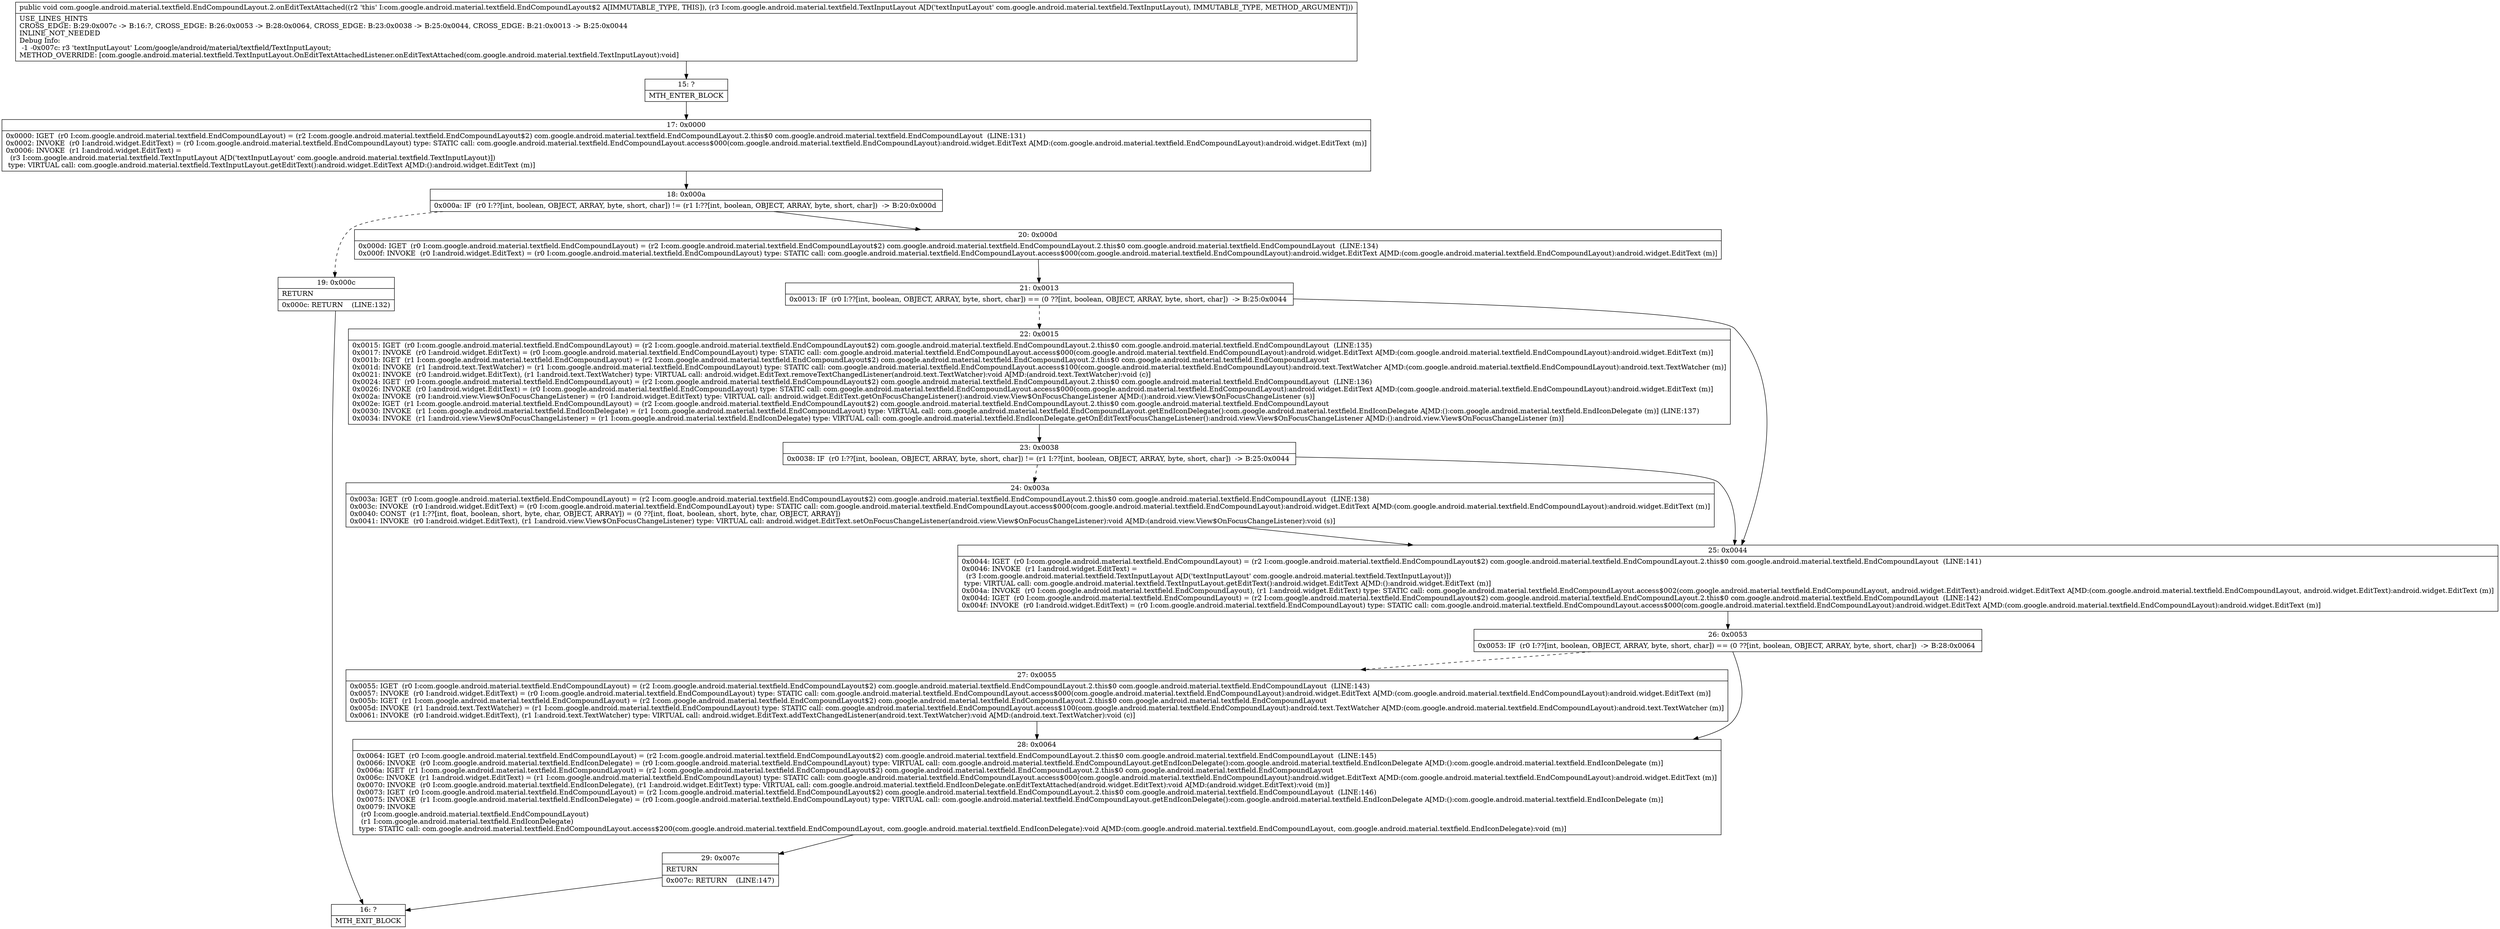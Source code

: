 digraph "CFG forcom.google.android.material.textfield.EndCompoundLayout.2.onEditTextAttached(Lcom\/google\/android\/material\/textfield\/TextInputLayout;)V" {
Node_15 [shape=record,label="{15\:\ ?|MTH_ENTER_BLOCK\l}"];
Node_17 [shape=record,label="{17\:\ 0x0000|0x0000: IGET  (r0 I:com.google.android.material.textfield.EndCompoundLayout) = (r2 I:com.google.android.material.textfield.EndCompoundLayout$2) com.google.android.material.textfield.EndCompoundLayout.2.this$0 com.google.android.material.textfield.EndCompoundLayout  (LINE:131)\l0x0002: INVOKE  (r0 I:android.widget.EditText) = (r0 I:com.google.android.material.textfield.EndCompoundLayout) type: STATIC call: com.google.android.material.textfield.EndCompoundLayout.access$000(com.google.android.material.textfield.EndCompoundLayout):android.widget.EditText A[MD:(com.google.android.material.textfield.EndCompoundLayout):android.widget.EditText (m)]\l0x0006: INVOKE  (r1 I:android.widget.EditText) = \l  (r3 I:com.google.android.material.textfield.TextInputLayout A[D('textInputLayout' com.google.android.material.textfield.TextInputLayout)])\l type: VIRTUAL call: com.google.android.material.textfield.TextInputLayout.getEditText():android.widget.EditText A[MD:():android.widget.EditText (m)]\l}"];
Node_18 [shape=record,label="{18\:\ 0x000a|0x000a: IF  (r0 I:??[int, boolean, OBJECT, ARRAY, byte, short, char]) != (r1 I:??[int, boolean, OBJECT, ARRAY, byte, short, char])  \-\> B:20:0x000d \l}"];
Node_19 [shape=record,label="{19\:\ 0x000c|RETURN\l|0x000c: RETURN    (LINE:132)\l}"];
Node_16 [shape=record,label="{16\:\ ?|MTH_EXIT_BLOCK\l}"];
Node_20 [shape=record,label="{20\:\ 0x000d|0x000d: IGET  (r0 I:com.google.android.material.textfield.EndCompoundLayout) = (r2 I:com.google.android.material.textfield.EndCompoundLayout$2) com.google.android.material.textfield.EndCompoundLayout.2.this$0 com.google.android.material.textfield.EndCompoundLayout  (LINE:134)\l0x000f: INVOKE  (r0 I:android.widget.EditText) = (r0 I:com.google.android.material.textfield.EndCompoundLayout) type: STATIC call: com.google.android.material.textfield.EndCompoundLayout.access$000(com.google.android.material.textfield.EndCompoundLayout):android.widget.EditText A[MD:(com.google.android.material.textfield.EndCompoundLayout):android.widget.EditText (m)]\l}"];
Node_21 [shape=record,label="{21\:\ 0x0013|0x0013: IF  (r0 I:??[int, boolean, OBJECT, ARRAY, byte, short, char]) == (0 ??[int, boolean, OBJECT, ARRAY, byte, short, char])  \-\> B:25:0x0044 \l}"];
Node_22 [shape=record,label="{22\:\ 0x0015|0x0015: IGET  (r0 I:com.google.android.material.textfield.EndCompoundLayout) = (r2 I:com.google.android.material.textfield.EndCompoundLayout$2) com.google.android.material.textfield.EndCompoundLayout.2.this$0 com.google.android.material.textfield.EndCompoundLayout  (LINE:135)\l0x0017: INVOKE  (r0 I:android.widget.EditText) = (r0 I:com.google.android.material.textfield.EndCompoundLayout) type: STATIC call: com.google.android.material.textfield.EndCompoundLayout.access$000(com.google.android.material.textfield.EndCompoundLayout):android.widget.EditText A[MD:(com.google.android.material.textfield.EndCompoundLayout):android.widget.EditText (m)]\l0x001b: IGET  (r1 I:com.google.android.material.textfield.EndCompoundLayout) = (r2 I:com.google.android.material.textfield.EndCompoundLayout$2) com.google.android.material.textfield.EndCompoundLayout.2.this$0 com.google.android.material.textfield.EndCompoundLayout \l0x001d: INVOKE  (r1 I:android.text.TextWatcher) = (r1 I:com.google.android.material.textfield.EndCompoundLayout) type: STATIC call: com.google.android.material.textfield.EndCompoundLayout.access$100(com.google.android.material.textfield.EndCompoundLayout):android.text.TextWatcher A[MD:(com.google.android.material.textfield.EndCompoundLayout):android.text.TextWatcher (m)]\l0x0021: INVOKE  (r0 I:android.widget.EditText), (r1 I:android.text.TextWatcher) type: VIRTUAL call: android.widget.EditText.removeTextChangedListener(android.text.TextWatcher):void A[MD:(android.text.TextWatcher):void (c)]\l0x0024: IGET  (r0 I:com.google.android.material.textfield.EndCompoundLayout) = (r2 I:com.google.android.material.textfield.EndCompoundLayout$2) com.google.android.material.textfield.EndCompoundLayout.2.this$0 com.google.android.material.textfield.EndCompoundLayout  (LINE:136)\l0x0026: INVOKE  (r0 I:android.widget.EditText) = (r0 I:com.google.android.material.textfield.EndCompoundLayout) type: STATIC call: com.google.android.material.textfield.EndCompoundLayout.access$000(com.google.android.material.textfield.EndCompoundLayout):android.widget.EditText A[MD:(com.google.android.material.textfield.EndCompoundLayout):android.widget.EditText (m)]\l0x002a: INVOKE  (r0 I:android.view.View$OnFocusChangeListener) = (r0 I:android.widget.EditText) type: VIRTUAL call: android.widget.EditText.getOnFocusChangeListener():android.view.View$OnFocusChangeListener A[MD:():android.view.View$OnFocusChangeListener (s)]\l0x002e: IGET  (r1 I:com.google.android.material.textfield.EndCompoundLayout) = (r2 I:com.google.android.material.textfield.EndCompoundLayout$2) com.google.android.material.textfield.EndCompoundLayout.2.this$0 com.google.android.material.textfield.EndCompoundLayout \l0x0030: INVOKE  (r1 I:com.google.android.material.textfield.EndIconDelegate) = (r1 I:com.google.android.material.textfield.EndCompoundLayout) type: VIRTUAL call: com.google.android.material.textfield.EndCompoundLayout.getEndIconDelegate():com.google.android.material.textfield.EndIconDelegate A[MD:():com.google.android.material.textfield.EndIconDelegate (m)] (LINE:137)\l0x0034: INVOKE  (r1 I:android.view.View$OnFocusChangeListener) = (r1 I:com.google.android.material.textfield.EndIconDelegate) type: VIRTUAL call: com.google.android.material.textfield.EndIconDelegate.getOnEditTextFocusChangeListener():android.view.View$OnFocusChangeListener A[MD:():android.view.View$OnFocusChangeListener (m)]\l}"];
Node_23 [shape=record,label="{23\:\ 0x0038|0x0038: IF  (r0 I:??[int, boolean, OBJECT, ARRAY, byte, short, char]) != (r1 I:??[int, boolean, OBJECT, ARRAY, byte, short, char])  \-\> B:25:0x0044 \l}"];
Node_24 [shape=record,label="{24\:\ 0x003a|0x003a: IGET  (r0 I:com.google.android.material.textfield.EndCompoundLayout) = (r2 I:com.google.android.material.textfield.EndCompoundLayout$2) com.google.android.material.textfield.EndCompoundLayout.2.this$0 com.google.android.material.textfield.EndCompoundLayout  (LINE:138)\l0x003c: INVOKE  (r0 I:android.widget.EditText) = (r0 I:com.google.android.material.textfield.EndCompoundLayout) type: STATIC call: com.google.android.material.textfield.EndCompoundLayout.access$000(com.google.android.material.textfield.EndCompoundLayout):android.widget.EditText A[MD:(com.google.android.material.textfield.EndCompoundLayout):android.widget.EditText (m)]\l0x0040: CONST  (r1 I:??[int, float, boolean, short, byte, char, OBJECT, ARRAY]) = (0 ??[int, float, boolean, short, byte, char, OBJECT, ARRAY]) \l0x0041: INVOKE  (r0 I:android.widget.EditText), (r1 I:android.view.View$OnFocusChangeListener) type: VIRTUAL call: android.widget.EditText.setOnFocusChangeListener(android.view.View$OnFocusChangeListener):void A[MD:(android.view.View$OnFocusChangeListener):void (s)]\l}"];
Node_25 [shape=record,label="{25\:\ 0x0044|0x0044: IGET  (r0 I:com.google.android.material.textfield.EndCompoundLayout) = (r2 I:com.google.android.material.textfield.EndCompoundLayout$2) com.google.android.material.textfield.EndCompoundLayout.2.this$0 com.google.android.material.textfield.EndCompoundLayout  (LINE:141)\l0x0046: INVOKE  (r1 I:android.widget.EditText) = \l  (r3 I:com.google.android.material.textfield.TextInputLayout A[D('textInputLayout' com.google.android.material.textfield.TextInputLayout)])\l type: VIRTUAL call: com.google.android.material.textfield.TextInputLayout.getEditText():android.widget.EditText A[MD:():android.widget.EditText (m)]\l0x004a: INVOKE  (r0 I:com.google.android.material.textfield.EndCompoundLayout), (r1 I:android.widget.EditText) type: STATIC call: com.google.android.material.textfield.EndCompoundLayout.access$002(com.google.android.material.textfield.EndCompoundLayout, android.widget.EditText):android.widget.EditText A[MD:(com.google.android.material.textfield.EndCompoundLayout, android.widget.EditText):android.widget.EditText (m)]\l0x004d: IGET  (r0 I:com.google.android.material.textfield.EndCompoundLayout) = (r2 I:com.google.android.material.textfield.EndCompoundLayout$2) com.google.android.material.textfield.EndCompoundLayout.2.this$0 com.google.android.material.textfield.EndCompoundLayout  (LINE:142)\l0x004f: INVOKE  (r0 I:android.widget.EditText) = (r0 I:com.google.android.material.textfield.EndCompoundLayout) type: STATIC call: com.google.android.material.textfield.EndCompoundLayout.access$000(com.google.android.material.textfield.EndCompoundLayout):android.widget.EditText A[MD:(com.google.android.material.textfield.EndCompoundLayout):android.widget.EditText (m)]\l}"];
Node_26 [shape=record,label="{26\:\ 0x0053|0x0053: IF  (r0 I:??[int, boolean, OBJECT, ARRAY, byte, short, char]) == (0 ??[int, boolean, OBJECT, ARRAY, byte, short, char])  \-\> B:28:0x0064 \l}"];
Node_27 [shape=record,label="{27\:\ 0x0055|0x0055: IGET  (r0 I:com.google.android.material.textfield.EndCompoundLayout) = (r2 I:com.google.android.material.textfield.EndCompoundLayout$2) com.google.android.material.textfield.EndCompoundLayout.2.this$0 com.google.android.material.textfield.EndCompoundLayout  (LINE:143)\l0x0057: INVOKE  (r0 I:android.widget.EditText) = (r0 I:com.google.android.material.textfield.EndCompoundLayout) type: STATIC call: com.google.android.material.textfield.EndCompoundLayout.access$000(com.google.android.material.textfield.EndCompoundLayout):android.widget.EditText A[MD:(com.google.android.material.textfield.EndCompoundLayout):android.widget.EditText (m)]\l0x005b: IGET  (r1 I:com.google.android.material.textfield.EndCompoundLayout) = (r2 I:com.google.android.material.textfield.EndCompoundLayout$2) com.google.android.material.textfield.EndCompoundLayout.2.this$0 com.google.android.material.textfield.EndCompoundLayout \l0x005d: INVOKE  (r1 I:android.text.TextWatcher) = (r1 I:com.google.android.material.textfield.EndCompoundLayout) type: STATIC call: com.google.android.material.textfield.EndCompoundLayout.access$100(com.google.android.material.textfield.EndCompoundLayout):android.text.TextWatcher A[MD:(com.google.android.material.textfield.EndCompoundLayout):android.text.TextWatcher (m)]\l0x0061: INVOKE  (r0 I:android.widget.EditText), (r1 I:android.text.TextWatcher) type: VIRTUAL call: android.widget.EditText.addTextChangedListener(android.text.TextWatcher):void A[MD:(android.text.TextWatcher):void (c)]\l}"];
Node_28 [shape=record,label="{28\:\ 0x0064|0x0064: IGET  (r0 I:com.google.android.material.textfield.EndCompoundLayout) = (r2 I:com.google.android.material.textfield.EndCompoundLayout$2) com.google.android.material.textfield.EndCompoundLayout.2.this$0 com.google.android.material.textfield.EndCompoundLayout  (LINE:145)\l0x0066: INVOKE  (r0 I:com.google.android.material.textfield.EndIconDelegate) = (r0 I:com.google.android.material.textfield.EndCompoundLayout) type: VIRTUAL call: com.google.android.material.textfield.EndCompoundLayout.getEndIconDelegate():com.google.android.material.textfield.EndIconDelegate A[MD:():com.google.android.material.textfield.EndIconDelegate (m)]\l0x006a: IGET  (r1 I:com.google.android.material.textfield.EndCompoundLayout) = (r2 I:com.google.android.material.textfield.EndCompoundLayout$2) com.google.android.material.textfield.EndCompoundLayout.2.this$0 com.google.android.material.textfield.EndCompoundLayout \l0x006c: INVOKE  (r1 I:android.widget.EditText) = (r1 I:com.google.android.material.textfield.EndCompoundLayout) type: STATIC call: com.google.android.material.textfield.EndCompoundLayout.access$000(com.google.android.material.textfield.EndCompoundLayout):android.widget.EditText A[MD:(com.google.android.material.textfield.EndCompoundLayout):android.widget.EditText (m)]\l0x0070: INVOKE  (r0 I:com.google.android.material.textfield.EndIconDelegate), (r1 I:android.widget.EditText) type: VIRTUAL call: com.google.android.material.textfield.EndIconDelegate.onEditTextAttached(android.widget.EditText):void A[MD:(android.widget.EditText):void (m)]\l0x0073: IGET  (r0 I:com.google.android.material.textfield.EndCompoundLayout) = (r2 I:com.google.android.material.textfield.EndCompoundLayout$2) com.google.android.material.textfield.EndCompoundLayout.2.this$0 com.google.android.material.textfield.EndCompoundLayout  (LINE:146)\l0x0075: INVOKE  (r1 I:com.google.android.material.textfield.EndIconDelegate) = (r0 I:com.google.android.material.textfield.EndCompoundLayout) type: VIRTUAL call: com.google.android.material.textfield.EndCompoundLayout.getEndIconDelegate():com.google.android.material.textfield.EndIconDelegate A[MD:():com.google.android.material.textfield.EndIconDelegate (m)]\l0x0079: INVOKE  \l  (r0 I:com.google.android.material.textfield.EndCompoundLayout)\l  (r1 I:com.google.android.material.textfield.EndIconDelegate)\l type: STATIC call: com.google.android.material.textfield.EndCompoundLayout.access$200(com.google.android.material.textfield.EndCompoundLayout, com.google.android.material.textfield.EndIconDelegate):void A[MD:(com.google.android.material.textfield.EndCompoundLayout, com.google.android.material.textfield.EndIconDelegate):void (m)]\l}"];
Node_29 [shape=record,label="{29\:\ 0x007c|RETURN\l|0x007c: RETURN    (LINE:147)\l}"];
MethodNode[shape=record,label="{public void com.google.android.material.textfield.EndCompoundLayout.2.onEditTextAttached((r2 'this' I:com.google.android.material.textfield.EndCompoundLayout$2 A[IMMUTABLE_TYPE, THIS]), (r3 I:com.google.android.material.textfield.TextInputLayout A[D('textInputLayout' com.google.android.material.textfield.TextInputLayout), IMMUTABLE_TYPE, METHOD_ARGUMENT]))  | USE_LINES_HINTS\lCROSS_EDGE: B:29:0x007c \-\> B:16:?, CROSS_EDGE: B:26:0x0053 \-\> B:28:0x0064, CROSS_EDGE: B:23:0x0038 \-\> B:25:0x0044, CROSS_EDGE: B:21:0x0013 \-\> B:25:0x0044\lINLINE_NOT_NEEDED\lDebug Info:\l  \-1 \-0x007c: r3 'textInputLayout' Lcom\/google\/android\/material\/textfield\/TextInputLayout;\lMETHOD_OVERRIDE: [com.google.android.material.textfield.TextInputLayout.OnEditTextAttachedListener.onEditTextAttached(com.google.android.material.textfield.TextInputLayout):void]\l}"];
MethodNode -> Node_15;Node_15 -> Node_17;
Node_17 -> Node_18;
Node_18 -> Node_19[style=dashed];
Node_18 -> Node_20;
Node_19 -> Node_16;
Node_20 -> Node_21;
Node_21 -> Node_22[style=dashed];
Node_21 -> Node_25;
Node_22 -> Node_23;
Node_23 -> Node_24[style=dashed];
Node_23 -> Node_25;
Node_24 -> Node_25;
Node_25 -> Node_26;
Node_26 -> Node_27[style=dashed];
Node_26 -> Node_28;
Node_27 -> Node_28;
Node_28 -> Node_29;
Node_29 -> Node_16;
}

